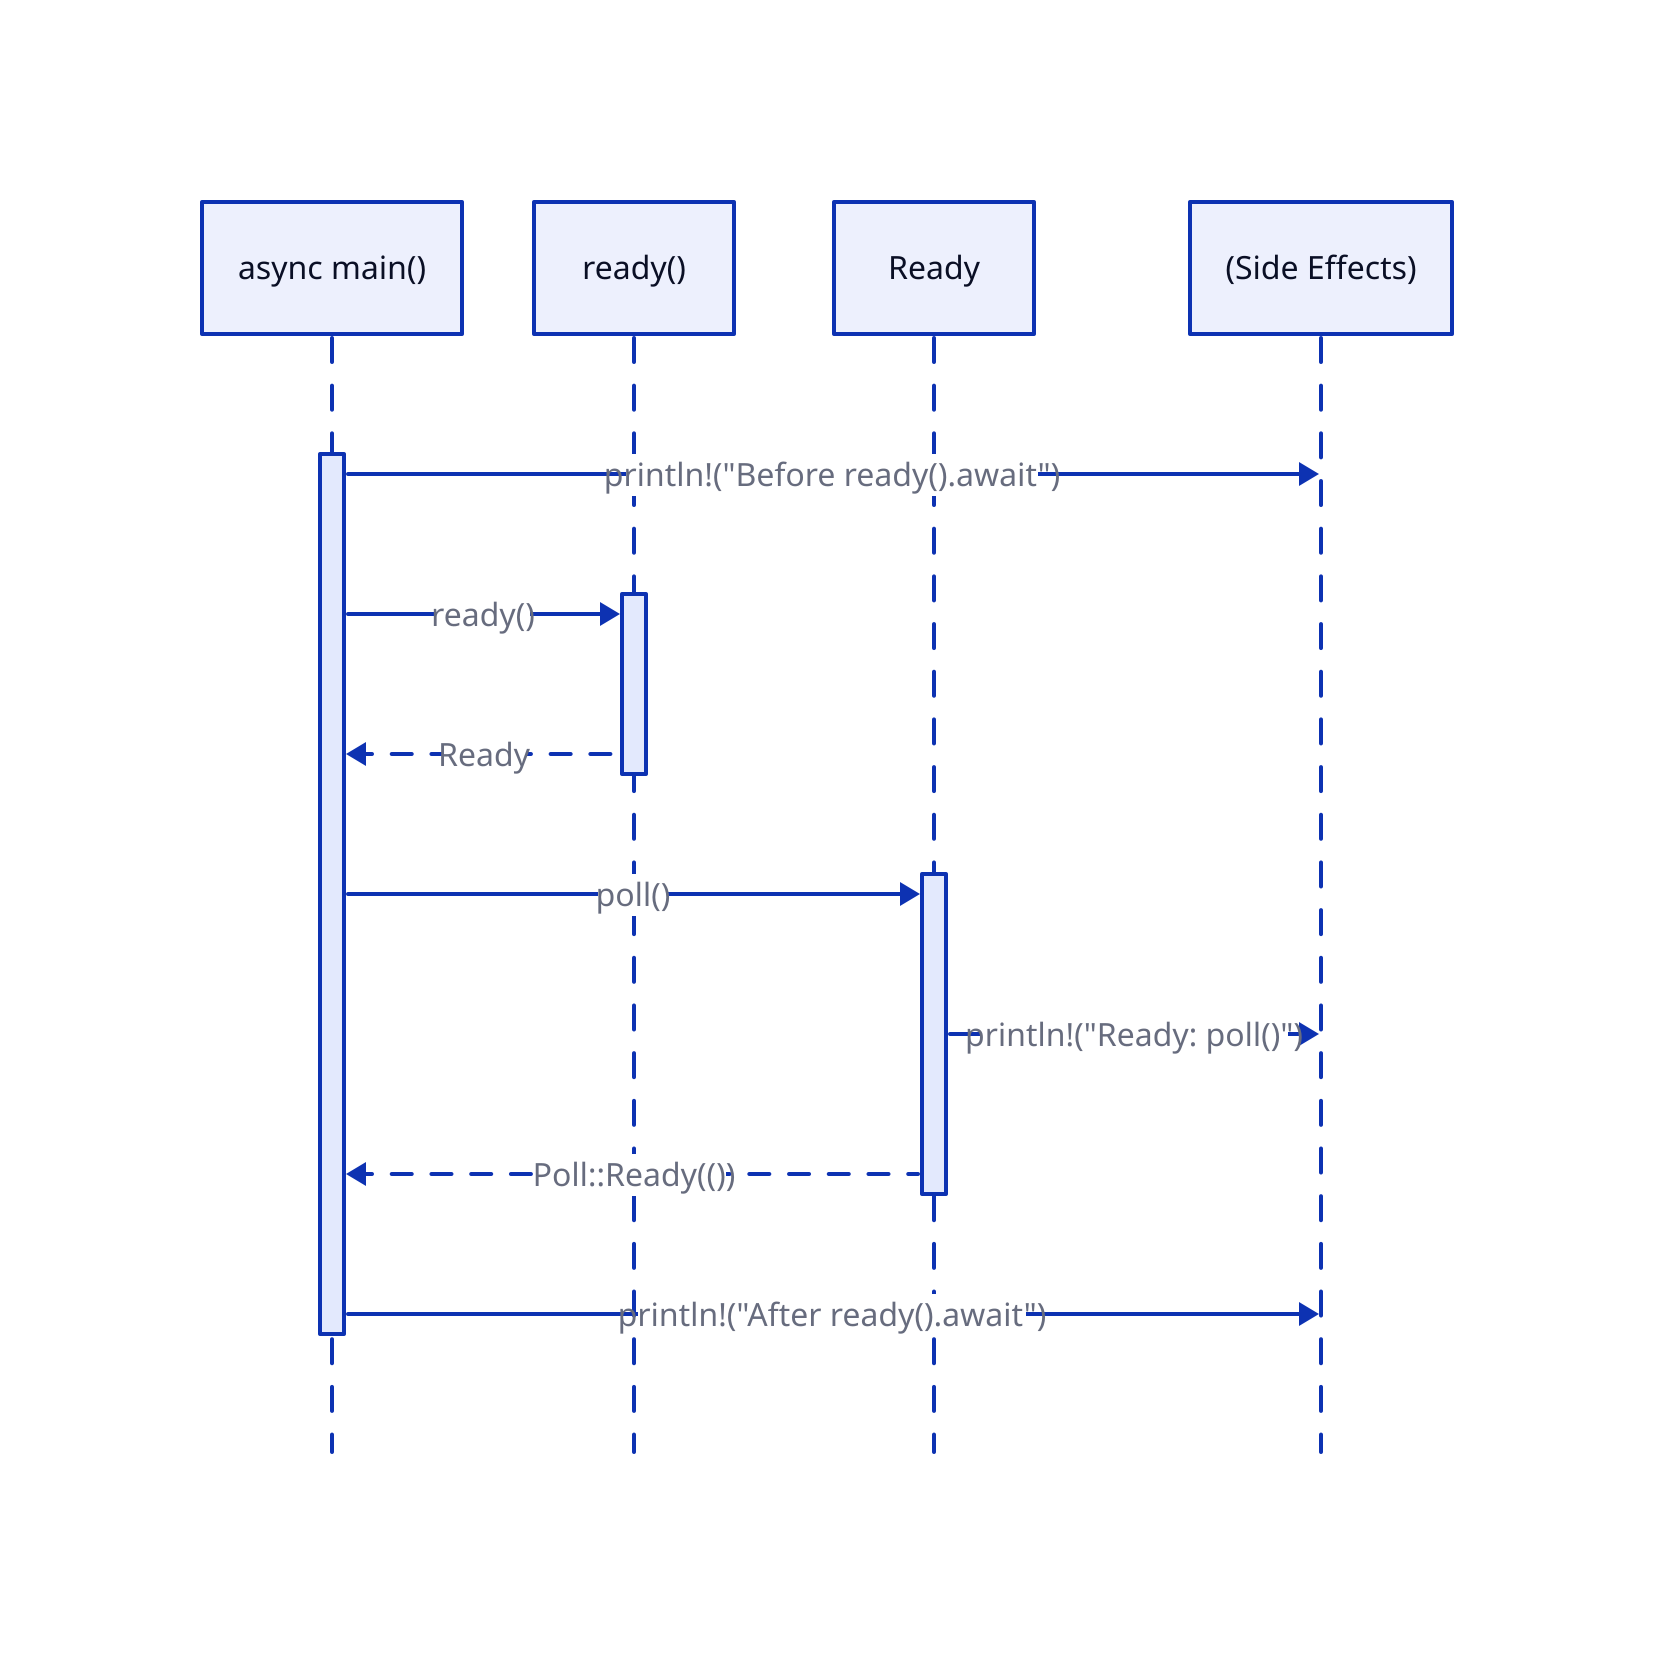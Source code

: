 shape: sequence_diagram

main: async main()
fn_ready: ready()
ready: Ready
sa: (Side Effects)

main.task -> sa: println!("Before ready().await")

main.task -> fn_ready.fn: ready()
main.task <- fn_ready.fn: Ready {
  style.stroke-dash: 5
}

main.task -> ready.future: poll()
ready.future -> sa: println!("Ready: poll()")
main.task <- ready.future: Poll::Ready(()) {
  style.stroke-dash: 5
}

main.task -> sa: println!("After ready().await")
